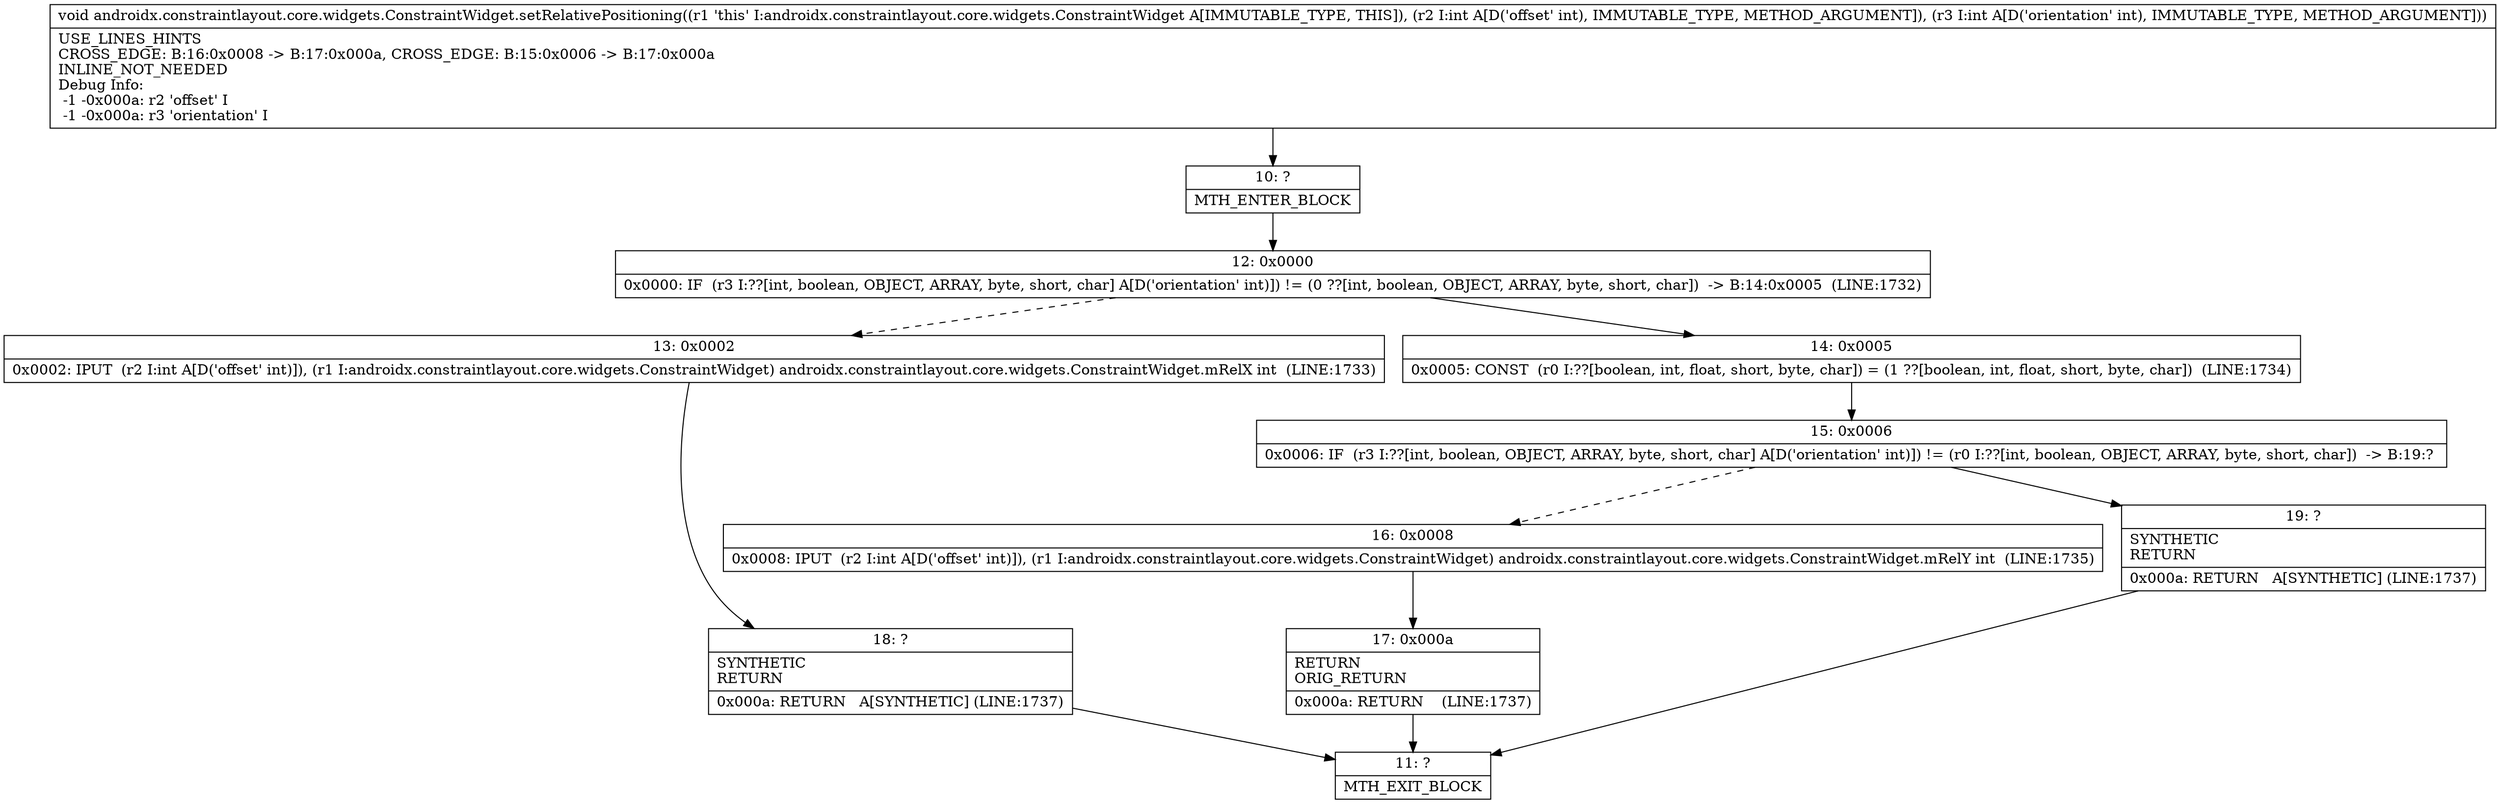 digraph "CFG forandroidx.constraintlayout.core.widgets.ConstraintWidget.setRelativePositioning(II)V" {
Node_10 [shape=record,label="{10\:\ ?|MTH_ENTER_BLOCK\l}"];
Node_12 [shape=record,label="{12\:\ 0x0000|0x0000: IF  (r3 I:??[int, boolean, OBJECT, ARRAY, byte, short, char] A[D('orientation' int)]) != (0 ??[int, boolean, OBJECT, ARRAY, byte, short, char])  \-\> B:14:0x0005  (LINE:1732)\l}"];
Node_13 [shape=record,label="{13\:\ 0x0002|0x0002: IPUT  (r2 I:int A[D('offset' int)]), (r1 I:androidx.constraintlayout.core.widgets.ConstraintWidget) androidx.constraintlayout.core.widgets.ConstraintWidget.mRelX int  (LINE:1733)\l}"];
Node_18 [shape=record,label="{18\:\ ?|SYNTHETIC\lRETURN\l|0x000a: RETURN   A[SYNTHETIC] (LINE:1737)\l}"];
Node_11 [shape=record,label="{11\:\ ?|MTH_EXIT_BLOCK\l}"];
Node_14 [shape=record,label="{14\:\ 0x0005|0x0005: CONST  (r0 I:??[boolean, int, float, short, byte, char]) = (1 ??[boolean, int, float, short, byte, char])  (LINE:1734)\l}"];
Node_15 [shape=record,label="{15\:\ 0x0006|0x0006: IF  (r3 I:??[int, boolean, OBJECT, ARRAY, byte, short, char] A[D('orientation' int)]) != (r0 I:??[int, boolean, OBJECT, ARRAY, byte, short, char])  \-\> B:19:? \l}"];
Node_16 [shape=record,label="{16\:\ 0x0008|0x0008: IPUT  (r2 I:int A[D('offset' int)]), (r1 I:androidx.constraintlayout.core.widgets.ConstraintWidget) androidx.constraintlayout.core.widgets.ConstraintWidget.mRelY int  (LINE:1735)\l}"];
Node_17 [shape=record,label="{17\:\ 0x000a|RETURN\lORIG_RETURN\l|0x000a: RETURN    (LINE:1737)\l}"];
Node_19 [shape=record,label="{19\:\ ?|SYNTHETIC\lRETURN\l|0x000a: RETURN   A[SYNTHETIC] (LINE:1737)\l}"];
MethodNode[shape=record,label="{void androidx.constraintlayout.core.widgets.ConstraintWidget.setRelativePositioning((r1 'this' I:androidx.constraintlayout.core.widgets.ConstraintWidget A[IMMUTABLE_TYPE, THIS]), (r2 I:int A[D('offset' int), IMMUTABLE_TYPE, METHOD_ARGUMENT]), (r3 I:int A[D('orientation' int), IMMUTABLE_TYPE, METHOD_ARGUMENT]))  | USE_LINES_HINTS\lCROSS_EDGE: B:16:0x0008 \-\> B:17:0x000a, CROSS_EDGE: B:15:0x0006 \-\> B:17:0x000a\lINLINE_NOT_NEEDED\lDebug Info:\l  \-1 \-0x000a: r2 'offset' I\l  \-1 \-0x000a: r3 'orientation' I\l}"];
MethodNode -> Node_10;Node_10 -> Node_12;
Node_12 -> Node_13[style=dashed];
Node_12 -> Node_14;
Node_13 -> Node_18;
Node_18 -> Node_11;
Node_14 -> Node_15;
Node_15 -> Node_16[style=dashed];
Node_15 -> Node_19;
Node_16 -> Node_17;
Node_17 -> Node_11;
Node_19 -> Node_11;
}

